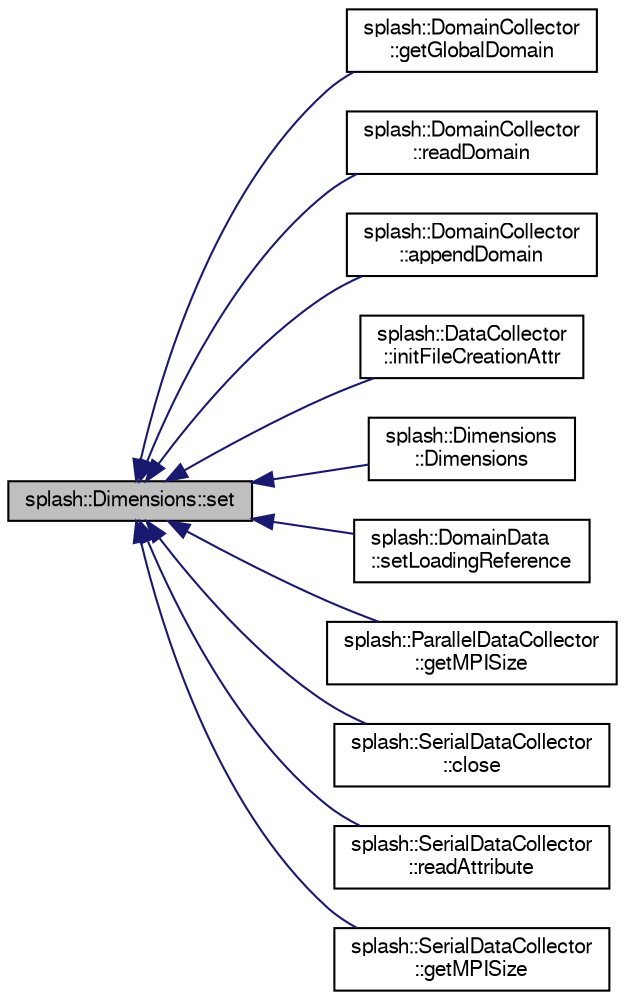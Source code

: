 digraph "splash::Dimensions::set"
{
  edge [fontname="FreeSans",fontsize="10",labelfontname="FreeSans",labelfontsize="10"];
  node [fontname="FreeSans",fontsize="10",shape=record];
  rankdir="LR";
  Node1 [label="splash::Dimensions::set",height=0.2,width=0.4,color="black", fillcolor="grey75", style="filled" fontcolor="black"];
  Node1 -> Node2 [dir="back",color="midnightblue",fontsize="10",style="solid",fontname="FreeSans"];
  Node2 [label="splash::DomainCollector\l::getGlobalDomain",height=0.2,width=0.4,color="black", fillcolor="white", style="filled",URL="$classsplash_1_1_domain_collector.html#a28f0ad03dcb245dd7e6888bbd44e82d0"];
  Node1 -> Node3 [dir="back",color="midnightblue",fontsize="10",style="solid",fontname="FreeSans"];
  Node3 [label="splash::DomainCollector\l::readDomain",height=0.2,width=0.4,color="black", fillcolor="white", style="filled",URL="$classsplash_1_1_domain_collector.html#abaf2497bfa08be225824cd58a574ec0f"];
  Node1 -> Node4 [dir="back",color="midnightblue",fontsize="10",style="solid",fontname="FreeSans"];
  Node4 [label="splash::DomainCollector\l::appendDomain",height=0.2,width=0.4,color="black", fillcolor="white", style="filled",URL="$classsplash_1_1_domain_collector.html#a2de17237c288404f91fd3737dfea45d6"];
  Node1 -> Node5 [dir="back",color="midnightblue",fontsize="10",style="solid",fontname="FreeSans"];
  Node5 [label="splash::DataCollector\l::initFileCreationAttr",height=0.2,width=0.4,color="black", fillcolor="white", style="filled",URL="$classsplash_1_1_data_collector.html#a2cda8d540a4d2a6ce726dabda8f882b7"];
  Node1 -> Node6 [dir="back",color="midnightblue",fontsize="10",style="solid",fontname="FreeSans"];
  Node6 [label="splash::Dimensions\l::Dimensions",height=0.2,width=0.4,color="black", fillcolor="white", style="filled",URL="$classsplash_1_1_dimensions.html#a0cab416b9e7d94f5f4bf7282842b9448"];
  Node1 -> Node7 [dir="back",color="midnightblue",fontsize="10",style="solid",fontname="FreeSans"];
  Node7 [label="splash::DomainData\l::setLoadingReference",height=0.2,width=0.4,color="black", fillcolor="white", style="filled",URL="$classsplash_1_1_domain_data.html#ad05556610dba5f945662ee87d2de0b34"];
  Node1 -> Node8 [dir="back",color="midnightblue",fontsize="10",style="solid",fontname="FreeSans"];
  Node8 [label="splash::ParallelDataCollector\l::getMPISize",height=0.2,width=0.4,color="black", fillcolor="white", style="filled",URL="$classsplash_1_1_parallel_data_collector.html#a61c57dbaa8494b142c129fe6ffb860b6"];
  Node1 -> Node9 [dir="back",color="midnightblue",fontsize="10",style="solid",fontname="FreeSans"];
  Node9 [label="splash::SerialDataCollector\l::close",height=0.2,width=0.4,color="black", fillcolor="white", style="filled",URL="$classsplash_1_1_serial_data_collector.html#a59ca72ddd5e11d0a7e38197bbe724802"];
  Node1 -> Node10 [dir="back",color="midnightblue",fontsize="10",style="solid",fontname="FreeSans"];
  Node10 [label="splash::SerialDataCollector\l::readAttribute",height=0.2,width=0.4,color="black", fillcolor="white", style="filled",URL="$classsplash_1_1_serial_data_collector.html#a68a1cfbc17c0d60c4136f7b8c9c4cb0f"];
  Node1 -> Node11 [dir="back",color="midnightblue",fontsize="10",style="solid",fontname="FreeSans"];
  Node11 [label="splash::SerialDataCollector\l::getMPISize",height=0.2,width=0.4,color="black", fillcolor="white", style="filled",URL="$classsplash_1_1_serial_data_collector.html#a082b9e44439f1ae87d2036ac6a8a265f"];
}

